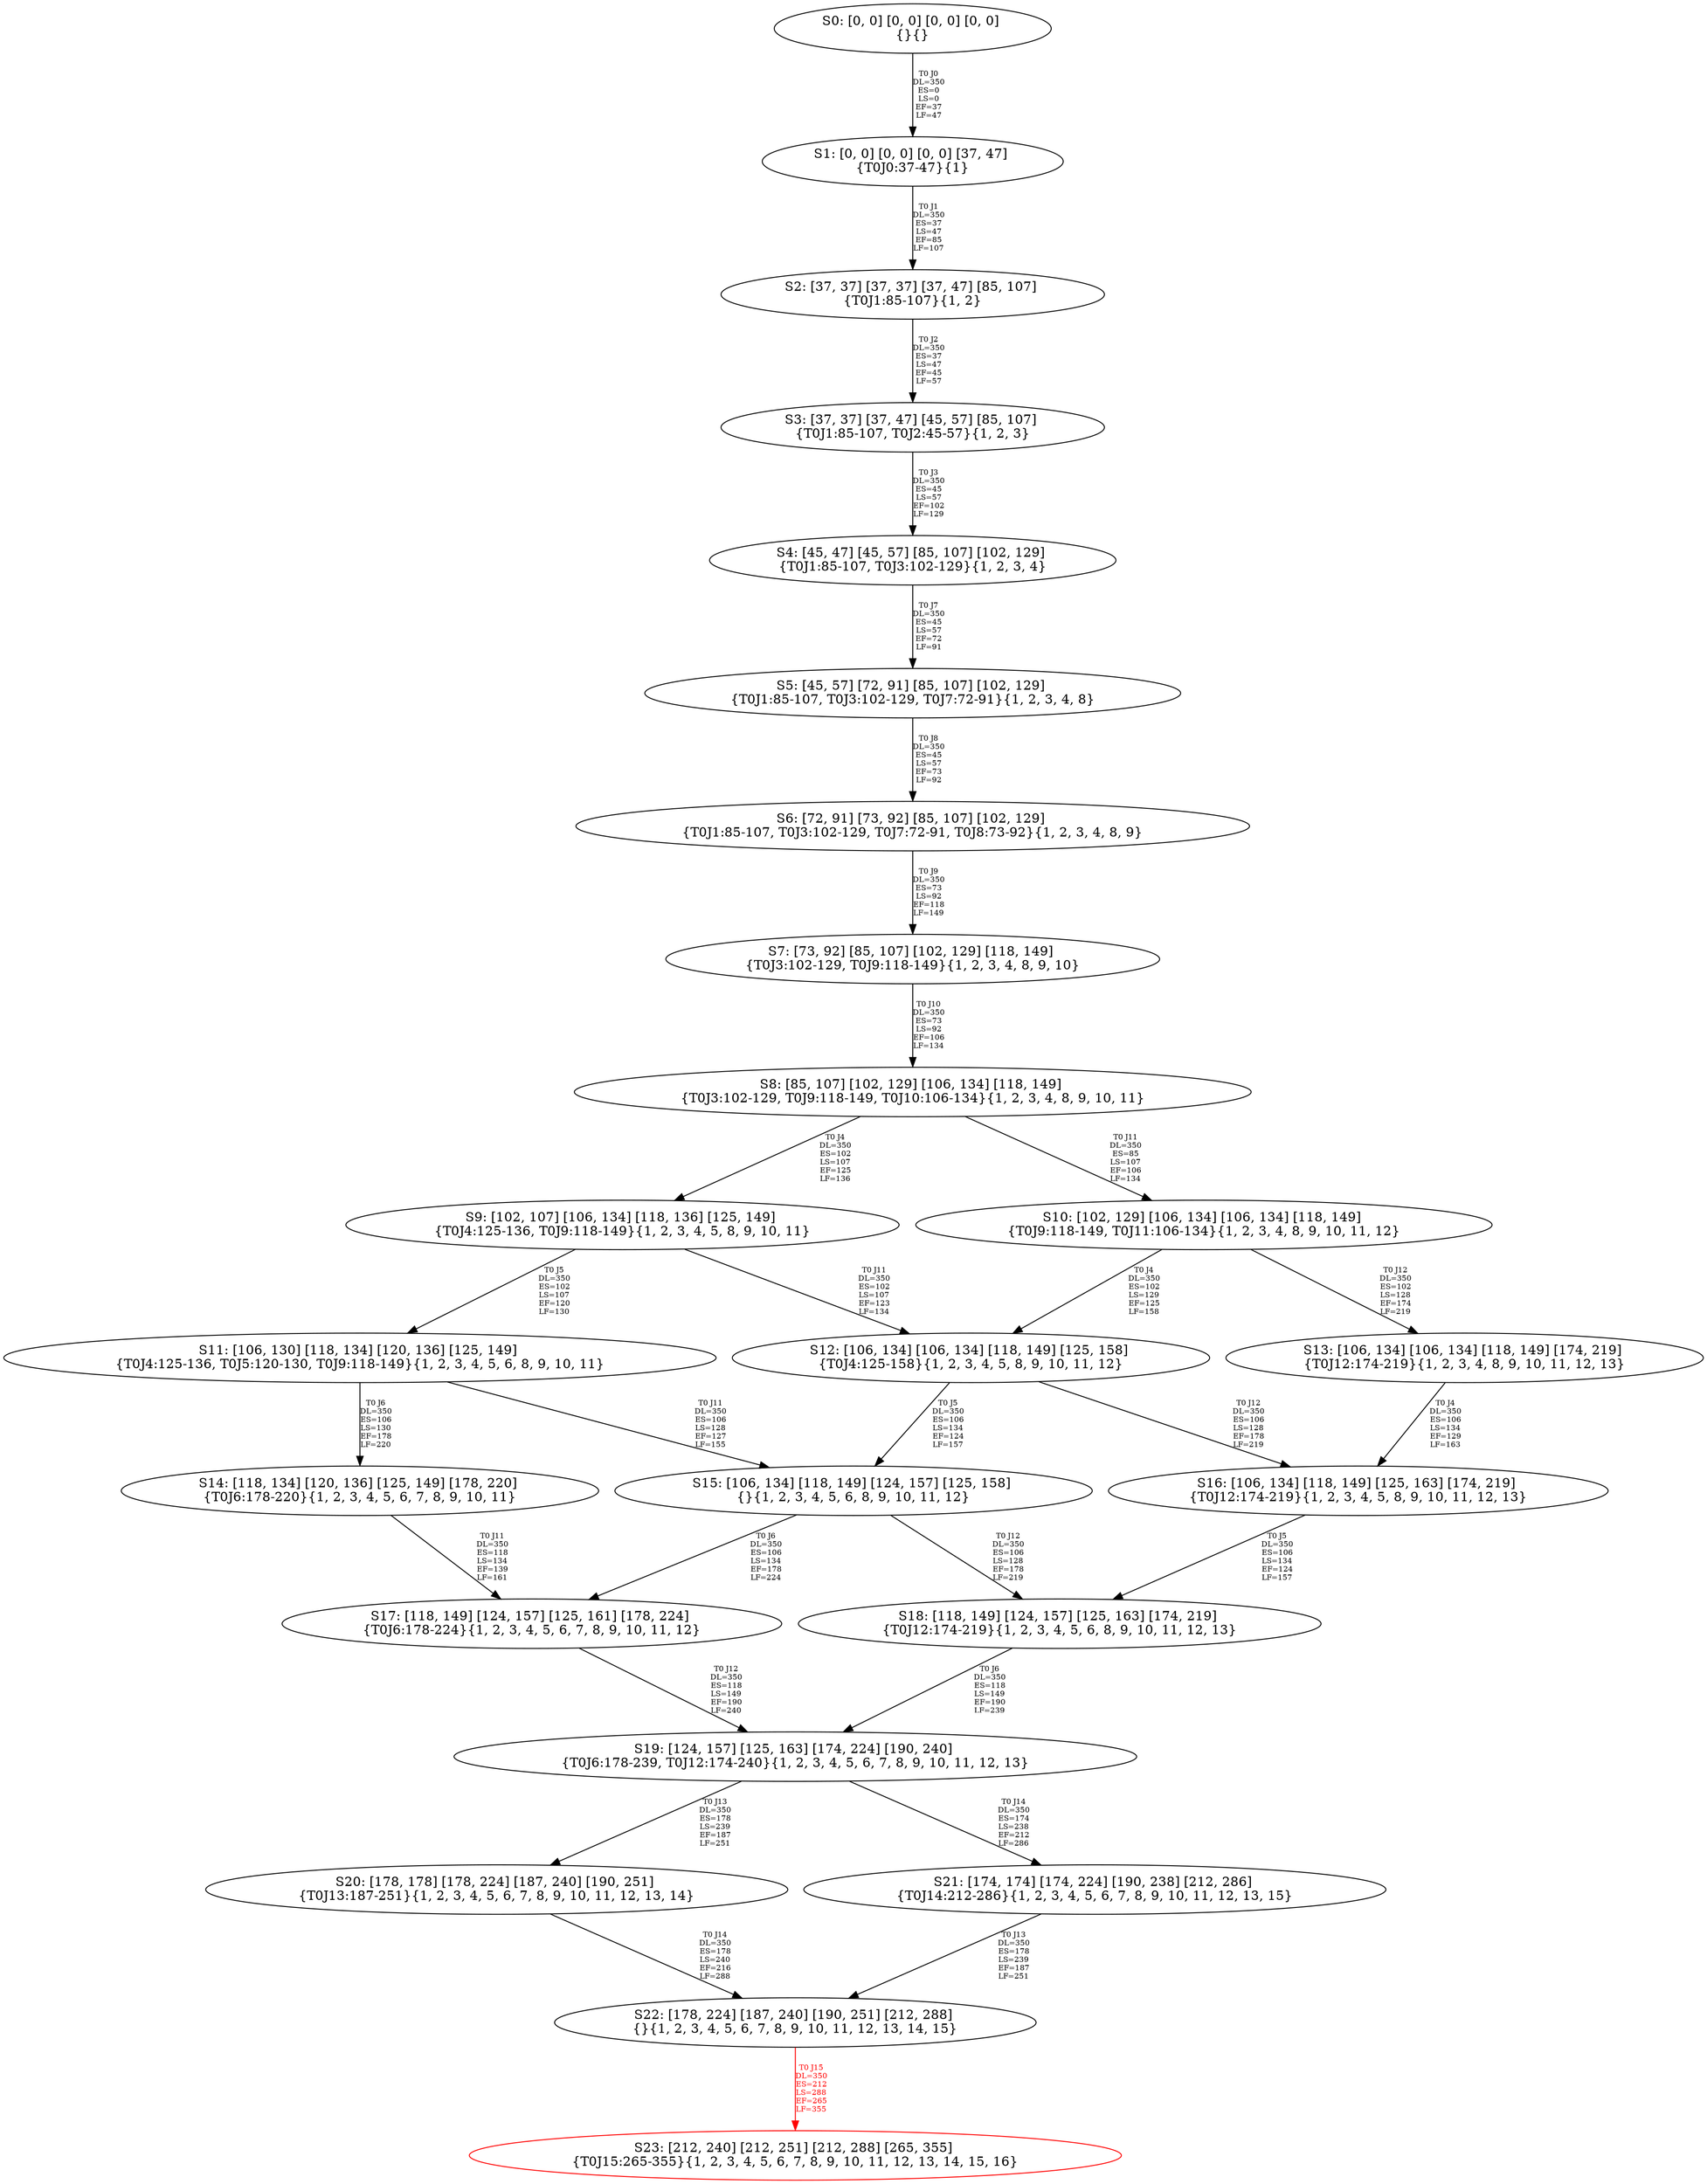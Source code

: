 digraph {
	S0[label="S0: [0, 0] [0, 0] [0, 0] [0, 0] \n{}{}"];
	S1[label="S1: [0, 0] [0, 0] [0, 0] [37, 47] \n{T0J0:37-47}{1}"];
	S2[label="S2: [37, 37] [37, 37] [37, 47] [85, 107] \n{T0J1:85-107}{1, 2}"];
	S3[label="S3: [37, 37] [37, 47] [45, 57] [85, 107] \n{T0J1:85-107, T0J2:45-57}{1, 2, 3}"];
	S4[label="S4: [45, 47] [45, 57] [85, 107] [102, 129] \n{T0J1:85-107, T0J3:102-129}{1, 2, 3, 4}"];
	S5[label="S5: [45, 57] [72, 91] [85, 107] [102, 129] \n{T0J1:85-107, T0J3:102-129, T0J7:72-91}{1, 2, 3, 4, 8}"];
	S6[label="S6: [72, 91] [73, 92] [85, 107] [102, 129] \n{T0J1:85-107, T0J3:102-129, T0J7:72-91, T0J8:73-92}{1, 2, 3, 4, 8, 9}"];
	S7[label="S7: [73, 92] [85, 107] [102, 129] [118, 149] \n{T0J3:102-129, T0J9:118-149}{1, 2, 3, 4, 8, 9, 10}"];
	S8[label="S8: [85, 107] [102, 129] [106, 134] [118, 149] \n{T0J3:102-129, T0J9:118-149, T0J10:106-134}{1, 2, 3, 4, 8, 9, 10, 11}"];
	S9[label="S9: [102, 107] [106, 134] [118, 136] [125, 149] \n{T0J4:125-136, T0J9:118-149}{1, 2, 3, 4, 5, 8, 9, 10, 11}"];
	S10[label="S10: [102, 129] [106, 134] [106, 134] [118, 149] \n{T0J9:118-149, T0J11:106-134}{1, 2, 3, 4, 8, 9, 10, 11, 12}"];
	S11[label="S11: [106, 130] [118, 134] [120, 136] [125, 149] \n{T0J4:125-136, T0J5:120-130, T0J9:118-149}{1, 2, 3, 4, 5, 6, 8, 9, 10, 11}"];
	S12[label="S12: [106, 134] [106, 134] [118, 149] [125, 158] \n{T0J4:125-158}{1, 2, 3, 4, 5, 8, 9, 10, 11, 12}"];
	S13[label="S13: [106, 134] [106, 134] [118, 149] [174, 219] \n{T0J12:174-219}{1, 2, 3, 4, 8, 9, 10, 11, 12, 13}"];
	S14[label="S14: [118, 134] [120, 136] [125, 149] [178, 220] \n{T0J6:178-220}{1, 2, 3, 4, 5, 6, 7, 8, 9, 10, 11}"];
	S15[label="S15: [106, 134] [118, 149] [124, 157] [125, 158] \n{}{1, 2, 3, 4, 5, 6, 8, 9, 10, 11, 12}"];
	S16[label="S16: [106, 134] [118, 149] [125, 163] [174, 219] \n{T0J12:174-219}{1, 2, 3, 4, 5, 8, 9, 10, 11, 12, 13}"];
	S17[label="S17: [118, 149] [124, 157] [125, 161] [178, 224] \n{T0J6:178-224}{1, 2, 3, 4, 5, 6, 7, 8, 9, 10, 11, 12}"];
	S18[label="S18: [118, 149] [124, 157] [125, 163] [174, 219] \n{T0J12:174-219}{1, 2, 3, 4, 5, 6, 8, 9, 10, 11, 12, 13}"];
	S19[label="S19: [124, 157] [125, 163] [174, 224] [190, 240] \n{T0J6:178-239, T0J12:174-240}{1, 2, 3, 4, 5, 6, 7, 8, 9, 10, 11, 12, 13}"];
	S20[label="S20: [178, 178] [178, 224] [187, 240] [190, 251] \n{T0J13:187-251}{1, 2, 3, 4, 5, 6, 7, 8, 9, 10, 11, 12, 13, 14}"];
	S21[label="S21: [174, 174] [174, 224] [190, 238] [212, 286] \n{T0J14:212-286}{1, 2, 3, 4, 5, 6, 7, 8, 9, 10, 11, 12, 13, 15}"];
	S22[label="S22: [178, 224] [187, 240] [190, 251] [212, 288] \n{}{1, 2, 3, 4, 5, 6, 7, 8, 9, 10, 11, 12, 13, 14, 15}"];
	S23[label="S23: [212, 240] [212, 251] [212, 288] [265, 355] \n{T0J15:265-355}{1, 2, 3, 4, 5, 6, 7, 8, 9, 10, 11, 12, 13, 14, 15, 16}"];
	S0 -> S1[label="T0 J0\nDL=350\nES=0\nLS=0\nEF=37\nLF=47",fontsize=8];
	S1 -> S2[label="T0 J1\nDL=350\nES=37\nLS=47\nEF=85\nLF=107",fontsize=8];
	S2 -> S3[label="T0 J2\nDL=350\nES=37\nLS=47\nEF=45\nLF=57",fontsize=8];
	S3 -> S4[label="T0 J3\nDL=350\nES=45\nLS=57\nEF=102\nLF=129",fontsize=8];
	S4 -> S5[label="T0 J7\nDL=350\nES=45\nLS=57\nEF=72\nLF=91",fontsize=8];
	S5 -> S6[label="T0 J8\nDL=350\nES=45\nLS=57\nEF=73\nLF=92",fontsize=8];
	S6 -> S7[label="T0 J9\nDL=350\nES=73\nLS=92\nEF=118\nLF=149",fontsize=8];
	S7 -> S8[label="T0 J10\nDL=350\nES=73\nLS=92\nEF=106\nLF=134",fontsize=8];
	S8 -> S9[label="T0 J4\nDL=350\nES=102\nLS=107\nEF=125\nLF=136",fontsize=8];
	S8 -> S10[label="T0 J11\nDL=350\nES=85\nLS=107\nEF=106\nLF=134",fontsize=8];
	S9 -> S11[label="T0 J5\nDL=350\nES=102\nLS=107\nEF=120\nLF=130",fontsize=8];
	S9 -> S12[label="T0 J11\nDL=350\nES=102\nLS=107\nEF=123\nLF=134",fontsize=8];
	S10 -> S12[label="T0 J4\nDL=350\nES=102\nLS=129\nEF=125\nLF=158",fontsize=8];
	S10 -> S13[label="T0 J12\nDL=350\nES=102\nLS=128\nEF=174\nLF=219",fontsize=8];
	S11 -> S14[label="T0 J6\nDL=350\nES=106\nLS=130\nEF=178\nLF=220",fontsize=8];
	S11 -> S15[label="T0 J11\nDL=350\nES=106\nLS=128\nEF=127\nLF=155",fontsize=8];
	S12 -> S15[label="T0 J5\nDL=350\nES=106\nLS=134\nEF=124\nLF=157",fontsize=8];
	S12 -> S16[label="T0 J12\nDL=350\nES=106\nLS=128\nEF=178\nLF=219",fontsize=8];
	S13 -> S16[label="T0 J4\nDL=350\nES=106\nLS=134\nEF=129\nLF=163",fontsize=8];
	S14 -> S17[label="T0 J11\nDL=350\nES=118\nLS=134\nEF=139\nLF=161",fontsize=8];
	S15 -> S17[label="T0 J6\nDL=350\nES=106\nLS=134\nEF=178\nLF=224",fontsize=8];
	S15 -> S18[label="T0 J12\nDL=350\nES=106\nLS=128\nEF=178\nLF=219",fontsize=8];
	S16 -> S18[label="T0 J5\nDL=350\nES=106\nLS=134\nEF=124\nLF=157",fontsize=8];
	S17 -> S19[label="T0 J12\nDL=350\nES=118\nLS=149\nEF=190\nLF=240",fontsize=8];
	S18 -> S19[label="T0 J6\nDL=350\nES=118\nLS=149\nEF=190\nLF=239",fontsize=8];
	S19 -> S20[label="T0 J13\nDL=350\nES=178\nLS=239\nEF=187\nLF=251",fontsize=8];
	S19 -> S21[label="T0 J14\nDL=350\nES=174\nLS=238\nEF=212\nLF=286",fontsize=8];
	S20 -> S22[label="T0 J14\nDL=350\nES=178\nLS=240\nEF=216\nLF=288",fontsize=8];
	S21 -> S22[label="T0 J13\nDL=350\nES=178\nLS=239\nEF=187\nLF=251",fontsize=8];
	S22 -> S23[label="T0 J15\nDL=350\nES=212\nLS=288\nEF=265\nLF=355",color=Red,fontcolor=Red,fontsize=8];
S23[color=Red];
}
